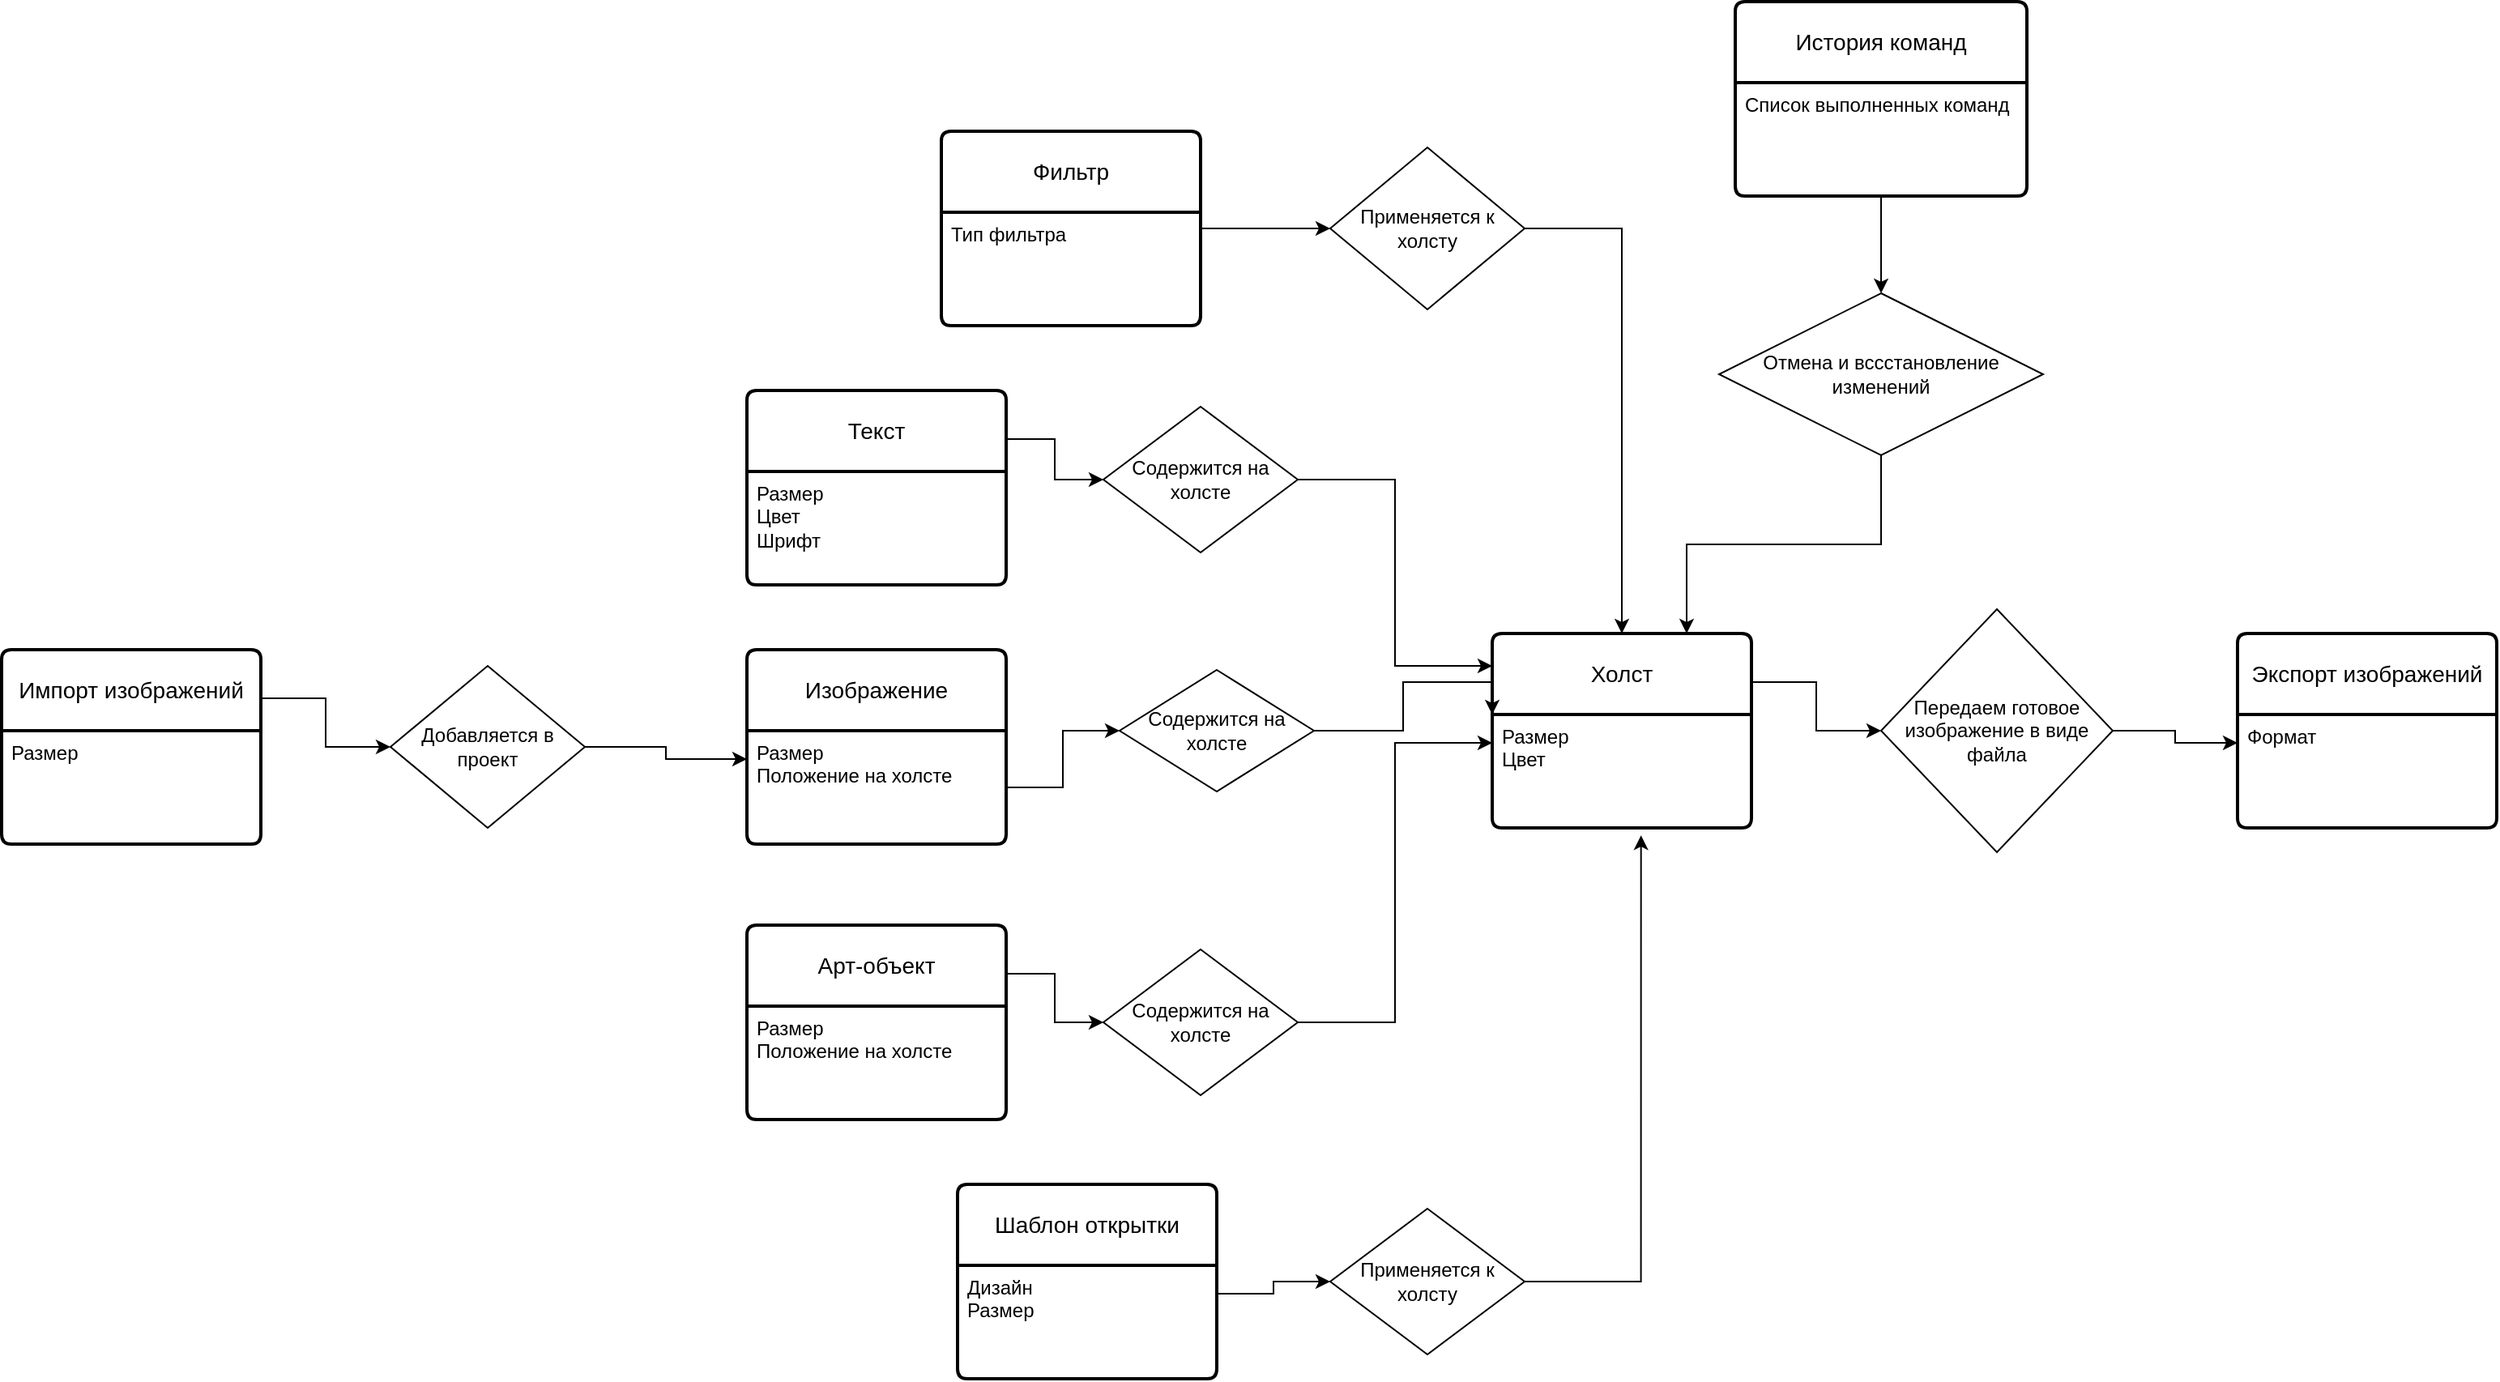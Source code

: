 <mxfile version="21.7.5" type="github">
  <diagram name="Страница — 1" id="PU2kjsf3ZB2TJDBGwNyj">
    <mxGraphModel dx="1893" dy="1833" grid="1" gridSize="10" guides="1" tooltips="1" connect="1" arrows="1" fold="1" page="1" pageScale="1" pageWidth="827" pageHeight="1169" math="0" shadow="0">
      <root>
        <mxCell id="0" />
        <mxCell id="1" parent="0" />
        <mxCell id="T5xABdUcvx5uTB9IeAs4-3" value="Холст" style="swimlane;childLayout=stackLayout;horizontal=1;startSize=50;horizontalStack=0;rounded=1;fontSize=14;fontStyle=0;strokeWidth=2;resizeParent=0;resizeLast=1;shadow=0;dashed=0;align=center;arcSize=4;whiteSpace=wrap;html=1;movable=1;resizable=1;rotatable=1;deletable=1;editable=1;locked=0;connectable=1;" vertex="1" parent="1">
          <mxGeometry x="460" y="-580" width="160" height="120" as="geometry" />
        </mxCell>
        <mxCell id="T5xABdUcvx5uTB9IeAs4-4" value="Размер&lt;br&gt;Цвет" style="align=left;strokeColor=none;fillColor=none;spacingLeft=4;fontSize=12;verticalAlign=top;resizable=0;rotatable=0;part=1;html=1;" vertex="1" parent="T5xABdUcvx5uTB9IeAs4-3">
          <mxGeometry y="50" width="160" height="70" as="geometry" />
        </mxCell>
        <mxCell id="T5xABdUcvx5uTB9IeAs4-5" value="Арт-объект" style="swimlane;childLayout=stackLayout;horizontal=1;startSize=50;horizontalStack=0;rounded=1;fontSize=14;fontStyle=0;strokeWidth=2;resizeParent=0;resizeLast=1;shadow=0;dashed=0;align=center;arcSize=4;whiteSpace=wrap;html=1;" vertex="1" parent="1">
          <mxGeometry y="-400" width="160" height="120" as="geometry" />
        </mxCell>
        <mxCell id="T5xABdUcvx5uTB9IeAs4-6" value="Размер&lt;br&gt;Положение на холсте" style="align=left;strokeColor=none;fillColor=none;spacingLeft=4;fontSize=12;verticalAlign=top;resizable=0;rotatable=0;part=1;html=1;" vertex="1" parent="T5xABdUcvx5uTB9IeAs4-5">
          <mxGeometry y="50" width="160" height="70" as="geometry" />
        </mxCell>
        <mxCell id="T5xABdUcvx5uTB9IeAs4-7" value="Изображение" style="swimlane;childLayout=stackLayout;horizontal=1;startSize=50;horizontalStack=0;rounded=1;fontSize=14;fontStyle=0;strokeWidth=2;resizeParent=0;resizeLast=1;shadow=0;dashed=0;align=center;arcSize=4;whiteSpace=wrap;html=1;" vertex="1" parent="1">
          <mxGeometry y="-570" width="160" height="120" as="geometry" />
        </mxCell>
        <mxCell id="T5xABdUcvx5uTB9IeAs4-8" value="Размер&lt;br&gt;Положение на холсте" style="align=left;strokeColor=none;fillColor=none;spacingLeft=4;fontSize=12;verticalAlign=top;resizable=0;rotatable=0;part=1;html=1;" vertex="1" parent="T5xABdUcvx5uTB9IeAs4-7">
          <mxGeometry y="50" width="160" height="70" as="geometry" />
        </mxCell>
        <mxCell id="T5xABdUcvx5uTB9IeAs4-9" value="Текст" style="swimlane;childLayout=stackLayout;horizontal=1;startSize=50;horizontalStack=0;rounded=1;fontSize=14;fontStyle=0;strokeWidth=2;resizeParent=0;resizeLast=1;shadow=0;dashed=0;align=center;arcSize=4;whiteSpace=wrap;html=1;" vertex="1" parent="1">
          <mxGeometry y="-730" width="160" height="120" as="geometry" />
        </mxCell>
        <mxCell id="T5xABdUcvx5uTB9IeAs4-10" value="Размер&lt;br&gt;Цвет&lt;br&gt;Шрифт" style="align=left;strokeColor=none;fillColor=none;spacingLeft=4;fontSize=12;verticalAlign=top;resizable=0;rotatable=0;part=1;html=1;" vertex="1" parent="T5xABdUcvx5uTB9IeAs4-9">
          <mxGeometry y="50" width="160" height="70" as="geometry" />
        </mxCell>
        <mxCell id="T5xABdUcvx5uTB9IeAs4-11" value="Шаблон открытки" style="swimlane;childLayout=stackLayout;horizontal=1;startSize=50;horizontalStack=0;rounded=1;fontSize=14;fontStyle=0;strokeWidth=2;resizeParent=0;resizeLast=1;shadow=0;dashed=0;align=center;arcSize=4;whiteSpace=wrap;html=1;" vertex="1" parent="1">
          <mxGeometry x="130" y="-240" width="160" height="120" as="geometry" />
        </mxCell>
        <mxCell id="T5xABdUcvx5uTB9IeAs4-12" value="Дизайн&lt;br&gt;Размер" style="align=left;strokeColor=none;fillColor=none;spacingLeft=4;fontSize=12;verticalAlign=top;resizable=0;rotatable=0;part=1;html=1;" vertex="1" parent="T5xABdUcvx5uTB9IeAs4-11">
          <mxGeometry y="50" width="160" height="70" as="geometry" />
        </mxCell>
        <mxCell id="T5xABdUcvx5uTB9IeAs4-35" style="edgeStyle=orthogonalEdgeStyle;rounded=0;orthogonalLoop=1;jettySize=auto;html=1;entryX=0;entryY=0.5;entryDx=0;entryDy=0;" edge="1" parent="1" source="T5xABdUcvx5uTB9IeAs4-13" target="T5xABdUcvx5uTB9IeAs4-31">
          <mxGeometry relative="1" as="geometry" />
        </mxCell>
        <mxCell id="T5xABdUcvx5uTB9IeAs4-13" value="Фильтр" style="swimlane;childLayout=stackLayout;horizontal=1;startSize=50;horizontalStack=0;rounded=1;fontSize=14;fontStyle=0;strokeWidth=2;resizeParent=0;resizeLast=1;shadow=0;dashed=0;align=center;arcSize=4;whiteSpace=wrap;html=1;" vertex="1" parent="1">
          <mxGeometry x="120" y="-890" width="160" height="120" as="geometry" />
        </mxCell>
        <mxCell id="T5xABdUcvx5uTB9IeAs4-14" value="Тип фильтра" style="align=left;strokeColor=none;fillColor=none;spacingLeft=4;fontSize=12;verticalAlign=top;resizable=0;rotatable=0;part=1;html=1;" vertex="1" parent="T5xABdUcvx5uTB9IeAs4-13">
          <mxGeometry y="50" width="160" height="70" as="geometry" />
        </mxCell>
        <mxCell id="T5xABdUcvx5uTB9IeAs4-15" value="История команд" style="swimlane;childLayout=stackLayout;horizontal=1;startSize=50;horizontalStack=0;rounded=1;fontSize=14;fontStyle=0;strokeWidth=2;resizeParent=0;resizeLast=1;shadow=0;dashed=0;align=center;arcSize=4;whiteSpace=wrap;html=1;" vertex="1" parent="1">
          <mxGeometry x="610" y="-970" width="180" height="120" as="geometry" />
        </mxCell>
        <mxCell id="T5xABdUcvx5uTB9IeAs4-16" value="Список выполненных команд" style="align=left;strokeColor=none;fillColor=none;spacingLeft=4;fontSize=12;verticalAlign=top;resizable=0;rotatable=0;part=1;html=1;" vertex="1" parent="T5xABdUcvx5uTB9IeAs4-15">
          <mxGeometry y="50" width="180" height="70" as="geometry" />
        </mxCell>
        <mxCell id="T5xABdUcvx5uTB9IeAs4-30" style="edgeStyle=orthogonalEdgeStyle;rounded=0;orthogonalLoop=1;jettySize=auto;html=1;exitX=1;exitY=0.5;exitDx=0;exitDy=0;entryX=0;entryY=0.167;entryDx=0;entryDy=0;entryPerimeter=0;" edge="1" parent="1" source="T5xABdUcvx5uTB9IeAs4-21" target="T5xABdUcvx5uTB9IeAs4-3">
          <mxGeometry relative="1" as="geometry" />
        </mxCell>
        <mxCell id="T5xABdUcvx5uTB9IeAs4-21" value="Содержится на холсте" style="shape=rhombus;perimeter=rhombusPerimeter;whiteSpace=wrap;html=1;align=center;" vertex="1" parent="1">
          <mxGeometry x="220" y="-720" width="120" height="90" as="geometry" />
        </mxCell>
        <mxCell id="T5xABdUcvx5uTB9IeAs4-29" style="edgeStyle=orthogonalEdgeStyle;rounded=0;orthogonalLoop=1;jettySize=auto;html=1;entryX=0;entryY=0;entryDx=0;entryDy=0;" edge="1" parent="1" source="T5xABdUcvx5uTB9IeAs4-22" target="T5xABdUcvx5uTB9IeAs4-4">
          <mxGeometry relative="1" as="geometry" />
        </mxCell>
        <mxCell id="T5xABdUcvx5uTB9IeAs4-22" value="Содержится на холсте" style="shape=rhombus;perimeter=rhombusPerimeter;whiteSpace=wrap;html=1;align=center;" vertex="1" parent="1">
          <mxGeometry x="230" y="-557.5" width="120" height="75" as="geometry" />
        </mxCell>
        <mxCell id="T5xABdUcvx5uTB9IeAs4-28" style="edgeStyle=orthogonalEdgeStyle;rounded=0;orthogonalLoop=1;jettySize=auto;html=1;exitX=1;exitY=0.5;exitDx=0;exitDy=0;entryX=0;entryY=0.25;entryDx=0;entryDy=0;" edge="1" parent="1" source="T5xABdUcvx5uTB9IeAs4-23" target="T5xABdUcvx5uTB9IeAs4-4">
          <mxGeometry relative="1" as="geometry" />
        </mxCell>
        <mxCell id="T5xABdUcvx5uTB9IeAs4-23" value="Содержится на холсте" style="shape=rhombus;perimeter=rhombusPerimeter;whiteSpace=wrap;html=1;align=center;" vertex="1" parent="1">
          <mxGeometry x="220" y="-385" width="120" height="90" as="geometry" />
        </mxCell>
        <mxCell id="T5xABdUcvx5uTB9IeAs4-25" style="edgeStyle=orthogonalEdgeStyle;rounded=0;orthogonalLoop=1;jettySize=auto;html=1;entryX=0;entryY=0.5;entryDx=0;entryDy=0;" edge="1" parent="1" source="T5xABdUcvx5uTB9IeAs4-8" target="T5xABdUcvx5uTB9IeAs4-22">
          <mxGeometry relative="1" as="geometry">
            <mxPoint x="190" y="-490" as="targetPoint" />
          </mxGeometry>
        </mxCell>
        <mxCell id="T5xABdUcvx5uTB9IeAs4-26" style="edgeStyle=orthogonalEdgeStyle;rounded=0;orthogonalLoop=1;jettySize=auto;html=1;exitX=1;exitY=0;exitDx=0;exitDy=0;entryX=0;entryY=0.5;entryDx=0;entryDy=0;" edge="1" parent="1" source="T5xABdUcvx5uTB9IeAs4-10" target="T5xABdUcvx5uTB9IeAs4-21">
          <mxGeometry relative="1" as="geometry" />
        </mxCell>
        <mxCell id="T5xABdUcvx5uTB9IeAs4-27" style="edgeStyle=orthogonalEdgeStyle;rounded=0;orthogonalLoop=1;jettySize=auto;html=1;exitX=1;exitY=0;exitDx=0;exitDy=0;entryX=0;entryY=0.5;entryDx=0;entryDy=0;" edge="1" parent="1" source="T5xABdUcvx5uTB9IeAs4-6" target="T5xABdUcvx5uTB9IeAs4-23">
          <mxGeometry relative="1" as="geometry" />
        </mxCell>
        <mxCell id="T5xABdUcvx5uTB9IeAs4-36" style="edgeStyle=orthogonalEdgeStyle;rounded=0;orthogonalLoop=1;jettySize=auto;html=1;exitX=1;exitY=0.5;exitDx=0;exitDy=0;entryX=0.5;entryY=0;entryDx=0;entryDy=0;" edge="1" parent="1" source="T5xABdUcvx5uTB9IeAs4-31" target="T5xABdUcvx5uTB9IeAs4-3">
          <mxGeometry relative="1" as="geometry" />
        </mxCell>
        <mxCell id="T5xABdUcvx5uTB9IeAs4-31" value="Применяется к холсту" style="shape=rhombus;perimeter=rhombusPerimeter;whiteSpace=wrap;html=1;align=center;" vertex="1" parent="1">
          <mxGeometry x="360" y="-880" width="120" height="100" as="geometry" />
        </mxCell>
        <mxCell id="T5xABdUcvx5uTB9IeAs4-34" style="edgeStyle=orthogonalEdgeStyle;rounded=0;orthogonalLoop=1;jettySize=auto;html=1;exitX=1;exitY=0.5;exitDx=0;exitDy=0;entryX=0.574;entryY=1.066;entryDx=0;entryDy=0;entryPerimeter=0;" edge="1" parent="1" source="T5xABdUcvx5uTB9IeAs4-32" target="T5xABdUcvx5uTB9IeAs4-4">
          <mxGeometry relative="1" as="geometry" />
        </mxCell>
        <mxCell id="T5xABdUcvx5uTB9IeAs4-32" value="Применяется к холсту" style="shape=rhombus;perimeter=rhombusPerimeter;whiteSpace=wrap;html=1;align=center;" vertex="1" parent="1">
          <mxGeometry x="360" y="-225" width="120" height="90" as="geometry" />
        </mxCell>
        <mxCell id="T5xABdUcvx5uTB9IeAs4-33" style="edgeStyle=orthogonalEdgeStyle;rounded=0;orthogonalLoop=1;jettySize=auto;html=1;exitX=1;exitY=0.25;exitDx=0;exitDy=0;entryX=0;entryY=0.5;entryDx=0;entryDy=0;" edge="1" parent="1" source="T5xABdUcvx5uTB9IeAs4-12" target="T5xABdUcvx5uTB9IeAs4-32">
          <mxGeometry relative="1" as="geometry" />
        </mxCell>
        <mxCell id="T5xABdUcvx5uTB9IeAs4-37" value="Импорт изображений" style="swimlane;childLayout=stackLayout;horizontal=1;startSize=50;horizontalStack=0;rounded=1;fontSize=14;fontStyle=0;strokeWidth=2;resizeParent=0;resizeLast=1;shadow=0;dashed=0;align=center;arcSize=4;whiteSpace=wrap;html=1;" vertex="1" parent="1">
          <mxGeometry x="-460" y="-570" width="160" height="120" as="geometry" />
        </mxCell>
        <mxCell id="T5xABdUcvx5uTB9IeAs4-38" value="Размер&lt;br&gt;" style="align=left;strokeColor=none;fillColor=none;spacingLeft=4;fontSize=12;verticalAlign=top;resizable=0;rotatable=0;part=1;html=1;" vertex="1" parent="T5xABdUcvx5uTB9IeAs4-37">
          <mxGeometry y="50" width="160" height="70" as="geometry" />
        </mxCell>
        <mxCell id="T5xABdUcvx5uTB9IeAs4-39" value="Экспорт изображений" style="swimlane;childLayout=stackLayout;horizontal=1;startSize=50;horizontalStack=0;rounded=1;fontSize=14;fontStyle=0;strokeWidth=2;resizeParent=0;resizeLast=1;shadow=0;dashed=0;align=center;arcSize=4;whiteSpace=wrap;html=1;" vertex="1" parent="1">
          <mxGeometry x="920" y="-580" width="160" height="120" as="geometry" />
        </mxCell>
        <mxCell id="T5xABdUcvx5uTB9IeAs4-40" value="Формат" style="align=left;strokeColor=none;fillColor=none;spacingLeft=4;fontSize=12;verticalAlign=top;resizable=0;rotatable=0;part=1;html=1;" vertex="1" parent="T5xABdUcvx5uTB9IeAs4-39">
          <mxGeometry y="50" width="160" height="70" as="geometry" />
        </mxCell>
        <mxCell id="T5xABdUcvx5uTB9IeAs4-44" style="edgeStyle=orthogonalEdgeStyle;rounded=0;orthogonalLoop=1;jettySize=auto;html=1;entryX=0;entryY=0.25;entryDx=0;entryDy=0;" edge="1" parent="1" source="T5xABdUcvx5uTB9IeAs4-42" target="T5xABdUcvx5uTB9IeAs4-8">
          <mxGeometry relative="1" as="geometry" />
        </mxCell>
        <mxCell id="T5xABdUcvx5uTB9IeAs4-42" value="Добавляется в проект" style="shape=rhombus;perimeter=rhombusPerimeter;whiteSpace=wrap;html=1;align=center;" vertex="1" parent="1">
          <mxGeometry x="-220" y="-560" width="120" height="100" as="geometry" />
        </mxCell>
        <mxCell id="T5xABdUcvx5uTB9IeAs4-43" style="edgeStyle=orthogonalEdgeStyle;rounded=0;orthogonalLoop=1;jettySize=auto;html=1;exitX=1;exitY=0;exitDx=0;exitDy=0;" edge="1" parent="1" source="T5xABdUcvx5uTB9IeAs4-38" target="T5xABdUcvx5uTB9IeAs4-42">
          <mxGeometry relative="1" as="geometry" />
        </mxCell>
        <mxCell id="T5xABdUcvx5uTB9IeAs4-47" style="edgeStyle=orthogonalEdgeStyle;rounded=0;orthogonalLoop=1;jettySize=auto;html=1;exitX=1;exitY=0.5;exitDx=0;exitDy=0;entryX=0;entryY=0.25;entryDx=0;entryDy=0;" edge="1" parent="1" source="T5xABdUcvx5uTB9IeAs4-45" target="T5xABdUcvx5uTB9IeAs4-40">
          <mxGeometry relative="1" as="geometry" />
        </mxCell>
        <mxCell id="T5xABdUcvx5uTB9IeAs4-45" value="Передаем готовое изображение в виде файла" style="shape=rhombus;perimeter=rhombusPerimeter;whiteSpace=wrap;html=1;align=center;" vertex="1" parent="1">
          <mxGeometry x="700" y="-595" width="143" height="150" as="geometry" />
        </mxCell>
        <mxCell id="T5xABdUcvx5uTB9IeAs4-46" style="edgeStyle=orthogonalEdgeStyle;rounded=0;orthogonalLoop=1;jettySize=auto;html=1;exitX=1;exitY=0;exitDx=0;exitDy=0;entryX=0;entryY=0.5;entryDx=0;entryDy=0;" edge="1" parent="1" source="T5xABdUcvx5uTB9IeAs4-4" target="T5xABdUcvx5uTB9IeAs4-45">
          <mxGeometry relative="1" as="geometry" />
        </mxCell>
        <mxCell id="T5xABdUcvx5uTB9IeAs4-50" style="edgeStyle=orthogonalEdgeStyle;rounded=0;orthogonalLoop=1;jettySize=auto;html=1;exitX=0.5;exitY=1;exitDx=0;exitDy=0;entryX=0.75;entryY=0;entryDx=0;entryDy=0;" edge="1" parent="1" source="T5xABdUcvx5uTB9IeAs4-48" target="T5xABdUcvx5uTB9IeAs4-3">
          <mxGeometry relative="1" as="geometry" />
        </mxCell>
        <mxCell id="T5xABdUcvx5uTB9IeAs4-48" value="Отмена и вссстановление изменений" style="shape=rhombus;perimeter=rhombusPerimeter;whiteSpace=wrap;html=1;align=center;" vertex="1" parent="1">
          <mxGeometry x="600" y="-790" width="200" height="100" as="geometry" />
        </mxCell>
        <mxCell id="T5xABdUcvx5uTB9IeAs4-49" style="edgeStyle=orthogonalEdgeStyle;rounded=0;orthogonalLoop=1;jettySize=auto;html=1;exitX=0.5;exitY=1;exitDx=0;exitDy=0;entryX=0.5;entryY=0;entryDx=0;entryDy=0;" edge="1" parent="1" source="T5xABdUcvx5uTB9IeAs4-16" target="T5xABdUcvx5uTB9IeAs4-48">
          <mxGeometry relative="1" as="geometry" />
        </mxCell>
      </root>
    </mxGraphModel>
  </diagram>
</mxfile>
